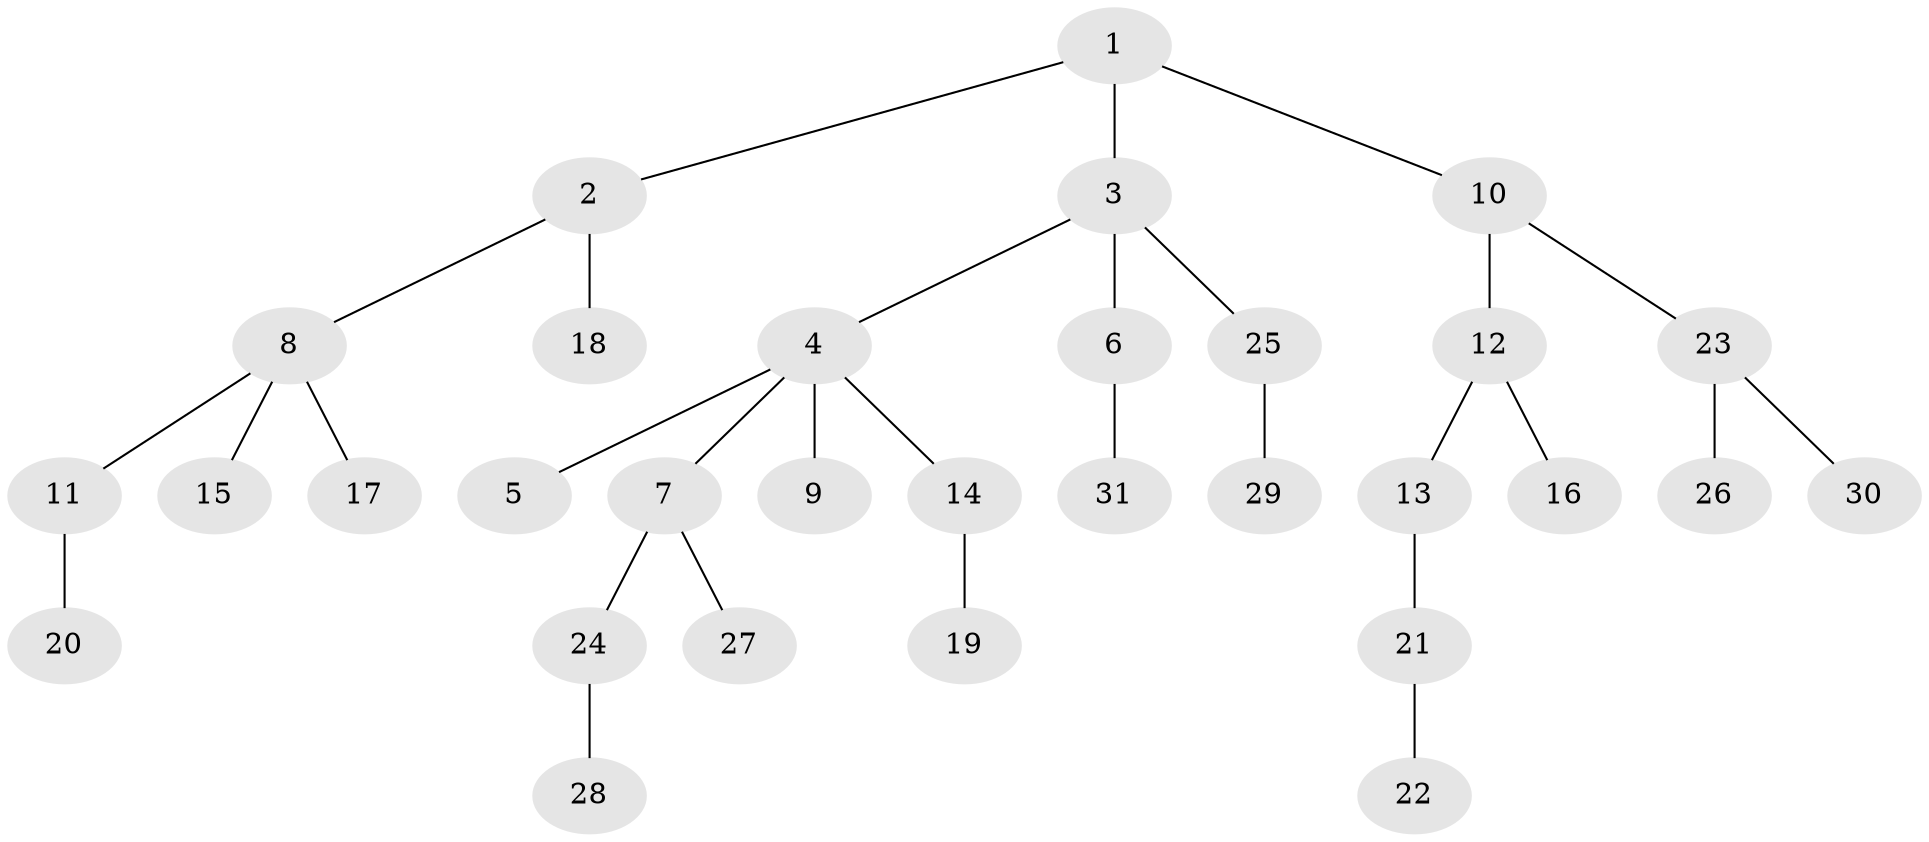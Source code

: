 // original degree distribution, {4: 0.039603960396039604, 5: 0.06930693069306931, 6: 0.019801980198019802, 2: 0.2079207920792079, 3: 0.13861386138613863, 1: 0.5247524752475248}
// Generated by graph-tools (version 1.1) at 2025/51/03/04/25 22:51:54]
// undirected, 31 vertices, 30 edges
graph export_dot {
  node [color=gray90,style=filled];
  1;
  2;
  3;
  4;
  5;
  6;
  7;
  8;
  9;
  10;
  11;
  12;
  13;
  14;
  15;
  16;
  17;
  18;
  19;
  20;
  21;
  22;
  23;
  24;
  25;
  26;
  27;
  28;
  29;
  30;
  31;
  1 -- 2 [weight=1.0];
  1 -- 3 [weight=1.0];
  1 -- 10 [weight=1.0];
  2 -- 8 [weight=1.0];
  2 -- 18 [weight=1.0];
  3 -- 4 [weight=1.0];
  3 -- 6 [weight=1.0];
  3 -- 25 [weight=1.0];
  4 -- 5 [weight=1.0];
  4 -- 7 [weight=1.0];
  4 -- 9 [weight=1.0];
  4 -- 14 [weight=1.0];
  6 -- 31 [weight=1.0];
  7 -- 24 [weight=1.0];
  7 -- 27 [weight=1.0];
  8 -- 11 [weight=1.0];
  8 -- 15 [weight=1.0];
  8 -- 17 [weight=1.0];
  10 -- 12 [weight=2.0];
  10 -- 23 [weight=1.0];
  11 -- 20 [weight=1.0];
  12 -- 13 [weight=1.0];
  12 -- 16 [weight=1.0];
  13 -- 21 [weight=1.0];
  14 -- 19 [weight=3.0];
  21 -- 22 [weight=1.0];
  23 -- 26 [weight=1.0];
  23 -- 30 [weight=1.0];
  24 -- 28 [weight=1.0];
  25 -- 29 [weight=1.0];
}

